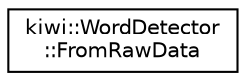digraph "Graphical Class Hierarchy"
{
 // LATEX_PDF_SIZE
  edge [fontname="Helvetica",fontsize="10",labelfontname="Helvetica",labelfontsize="10"];
  node [fontname="Helvetica",fontsize="10",shape=record];
  rankdir="LR";
  Node0 [label="kiwi::WordDetector\l::FromRawData",height=0.2,width=0.4,color="black", fillcolor="white", style="filled",URL="$structkiwi_1_1WordDetector_1_1FromRawData.html",tooltip=" "];
}
